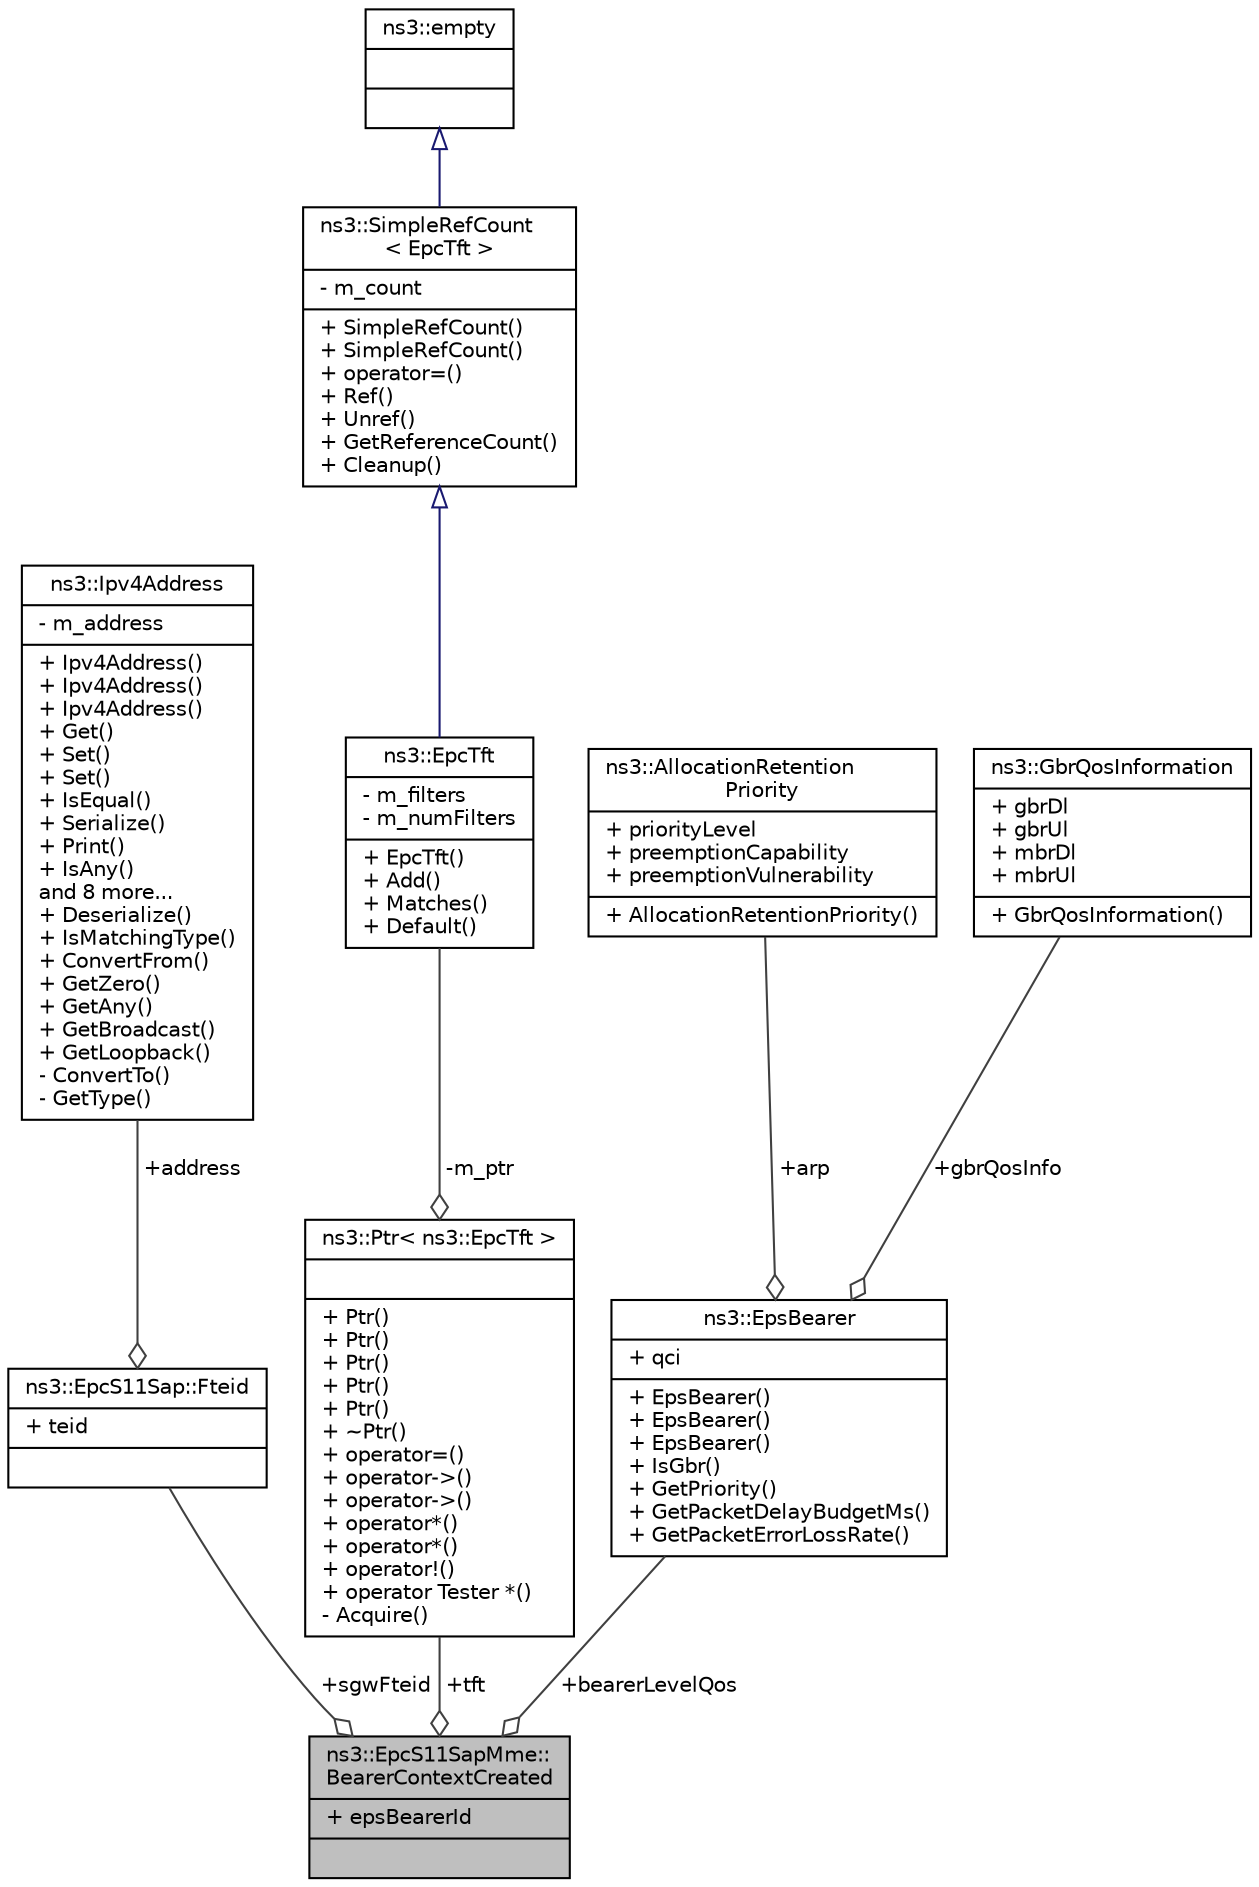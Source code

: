 digraph "ns3::EpcS11SapMme::BearerContextCreated"
{
  edge [fontname="Helvetica",fontsize="10",labelfontname="Helvetica",labelfontsize="10"];
  node [fontname="Helvetica",fontsize="10",shape=record];
  Node1 [label="{ns3::EpcS11SapMme::\lBearerContextCreated\n|+ epsBearerId\l|}",height=0.2,width=0.4,color="black", fillcolor="grey75", style="filled", fontcolor="black"];
  Node2 -> Node1 [color="grey25",fontsize="10",style="solid",label=" +sgwFteid" ,arrowhead="odiamond"];
  Node2 [label="{ns3::EpcS11Sap::Fteid\n|+ teid\l|}",height=0.2,width=0.4,color="black", fillcolor="white", style="filled",URL="$d5/d9c/structns3_1_1EpcS11Sap_1_1Fteid.html"];
  Node3 -> Node2 [color="grey25",fontsize="10",style="solid",label=" +address" ,arrowhead="odiamond"];
  Node3 [label="{ns3::Ipv4Address\n|- m_address\l|+ Ipv4Address()\l+ Ipv4Address()\l+ Ipv4Address()\l+ Get()\l+ Set()\l+ Set()\l+ IsEqual()\l+ Serialize()\l+ Print()\l+ IsAny()\land 8 more...\l+ Deserialize()\l+ IsMatchingType()\l+ ConvertFrom()\l+ GetZero()\l+ GetAny()\l+ GetBroadcast()\l+ GetLoopback()\l- ConvertTo()\l- GetType()\l}",height=0.2,width=0.4,color="black", fillcolor="white", style="filled",URL="$de/d55/classns3_1_1Ipv4Address.html",tooltip="Ipv4 addresses are stored in host order in this class. "];
  Node4 -> Node1 [color="grey25",fontsize="10",style="solid",label=" +tft" ,arrowhead="odiamond"];
  Node4 [label="{ns3::Ptr\< ns3::EpcTft \>\n||+ Ptr()\l+ Ptr()\l+ Ptr()\l+ Ptr()\l+ Ptr()\l+ ~Ptr()\l+ operator=()\l+ operator-\>()\l+ operator-\>()\l+ operator*()\l+ operator*()\l+ operator!()\l+ operator Tester *()\l- Acquire()\l}",height=0.2,width=0.4,color="black", fillcolor="white", style="filled",URL="$dc/d90/classns3_1_1Ptr.html"];
  Node5 -> Node4 [color="grey25",fontsize="10",style="solid",label=" -m_ptr" ,arrowhead="odiamond"];
  Node5 [label="{ns3::EpcTft\n|- m_filters\l- m_numFilters\l|+ EpcTft()\l+ Add()\l+ Matches()\l+ Default()\l}",height=0.2,width=0.4,color="black", fillcolor="white", style="filled",URL="$d3/d0c/classns3_1_1EpcTft.html"];
  Node6 -> Node5 [dir="back",color="midnightblue",fontsize="10",style="solid",arrowtail="onormal"];
  Node6 [label="{ns3::SimpleRefCount\l\< EpcTft \>\n|- m_count\l|+ SimpleRefCount()\l+ SimpleRefCount()\l+ operator=()\l+ Ref()\l+ Unref()\l+ GetReferenceCount()\l+ Cleanup()\l}",height=0.2,width=0.4,color="black", fillcolor="white", style="filled",URL="$da/da1/classns3_1_1SimpleRefCount.html"];
  Node7 -> Node6 [dir="back",color="midnightblue",fontsize="10",style="solid",arrowtail="onormal"];
  Node7 [label="{ns3::empty\n||}",height=0.2,width=0.4,color="black", fillcolor="white", style="filled",URL="$d9/d6a/classns3_1_1empty.html",tooltip="make Callback use a separate empty type "];
  Node8 -> Node1 [color="grey25",fontsize="10",style="solid",label=" +bearerLevelQos" ,arrowhead="odiamond"];
  Node8 [label="{ns3::EpsBearer\n|+ qci\l|+ EpsBearer()\l+ EpsBearer()\l+ EpsBearer()\l+ IsGbr()\l+ GetPriority()\l+ GetPacketDelayBudgetMs()\l+ GetPacketErrorLossRate()\l}",height=0.2,width=0.4,color="black", fillcolor="white", style="filled",URL="$de/d6a/structns3_1_1EpsBearer.html"];
  Node9 -> Node8 [color="grey25",fontsize="10",style="solid",label=" +arp" ,arrowhead="odiamond"];
  Node9 [label="{ns3::AllocationRetention\lPriority\n|+ priorityLevel\l+ preemptionCapability\l+ preemptionVulnerability\l|+ AllocationRetentionPriority()\l}",height=0.2,width=0.4,color="black", fillcolor="white", style="filled",URL="$d5/dab/structns3_1_1AllocationRetentionPriority.html"];
  Node10 -> Node8 [color="grey25",fontsize="10",style="solid",label=" +gbrQosInfo" ,arrowhead="odiamond"];
  Node10 [label="{ns3::GbrQosInformation\n|+ gbrDl\l+ gbrUl\l+ mbrDl\l+ mbrUl\l|+ GbrQosInformation()\l}",height=0.2,width=0.4,color="black", fillcolor="white", style="filled",URL="$d5/dce/structns3_1_1GbrQosInformation.html"];
}
